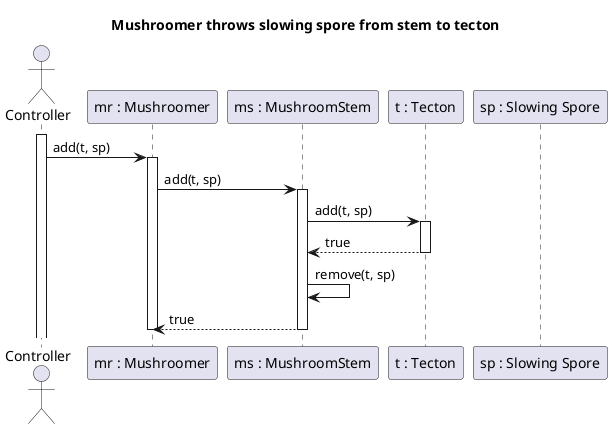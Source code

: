 @startuml MushroomerThrowsSlowingSporeFromStemToTecton
title Mushroomer throws slowing spore from stem to tecton

actor Controller
participant "mr : Mushroomer" as MR
participant "ms : MushroomStem" as MS
participant "t : Tecton" as T
participant "sp : Slowing Spore" as SP

activate Controller
Controller -> MR : add(t, sp)
activate MR

MR -> MS : add(t, sp)
activate MS

MS -> T : add(t, sp)
activate T

MS <-- T : true
deactivate T

MS -> MS : remove(t, sp)
MR <-- MS : true
deactivate MS

deactivate MR
@enduml